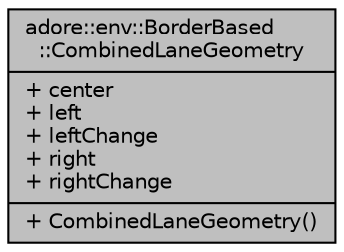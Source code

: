 digraph "adore::env::BorderBased::CombinedLaneGeometry"
{
 // LATEX_PDF_SIZE
  edge [fontname="Helvetica",fontsize="10",labelfontname="Helvetica",labelfontsize="10"];
  node [fontname="Helvetica",fontsize="10",shape=record];
  Node1 [label="{adore::env::BorderBased\l::CombinedLaneGeometry\n|+ center\l+ left\l+ leftChange\l+ right\l+ rightChange\l|+ CombinedLaneGeometry()\l}",height=0.2,width=0.4,color="black", fillcolor="grey75", style="filled", fontcolor="black",tooltip=" "];
}
